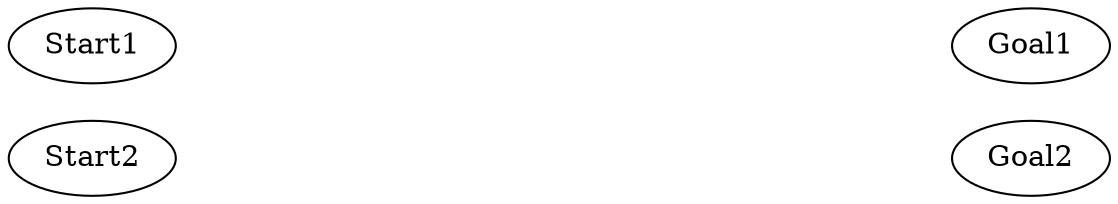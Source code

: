 digraph {
    rankdir=LR

    Start2[class="extremity"]
    Start1[class="extremity"]
    Goal1[class="extremity"]
    Goal2[class="extremity"]

    Unit[class="start" style="invis"]
    String[class="start" style="invis"]
    A1[label="A" style="invis"]
    A2[label="A" style="invis"]
    B1[label="B" class="goal" style="invis"]
    B2[label="B" class="goal" style="invis"]

    Unit -> A1[label="next" style="invis"]
    A1 -> B1[label="f" style="invis"]

    String -> A2[label="next" style="invis"]
    A2 -> B2[label="f" style="invis"]


    Start1 -> Unit[class="start" style="invis"]
    Start2 -> String[class="start" style="invis"]
    B1 -> Goal1[class="goal" style="invis"]
    B2 -> Goal2[class="goal" style="invis"]
}
